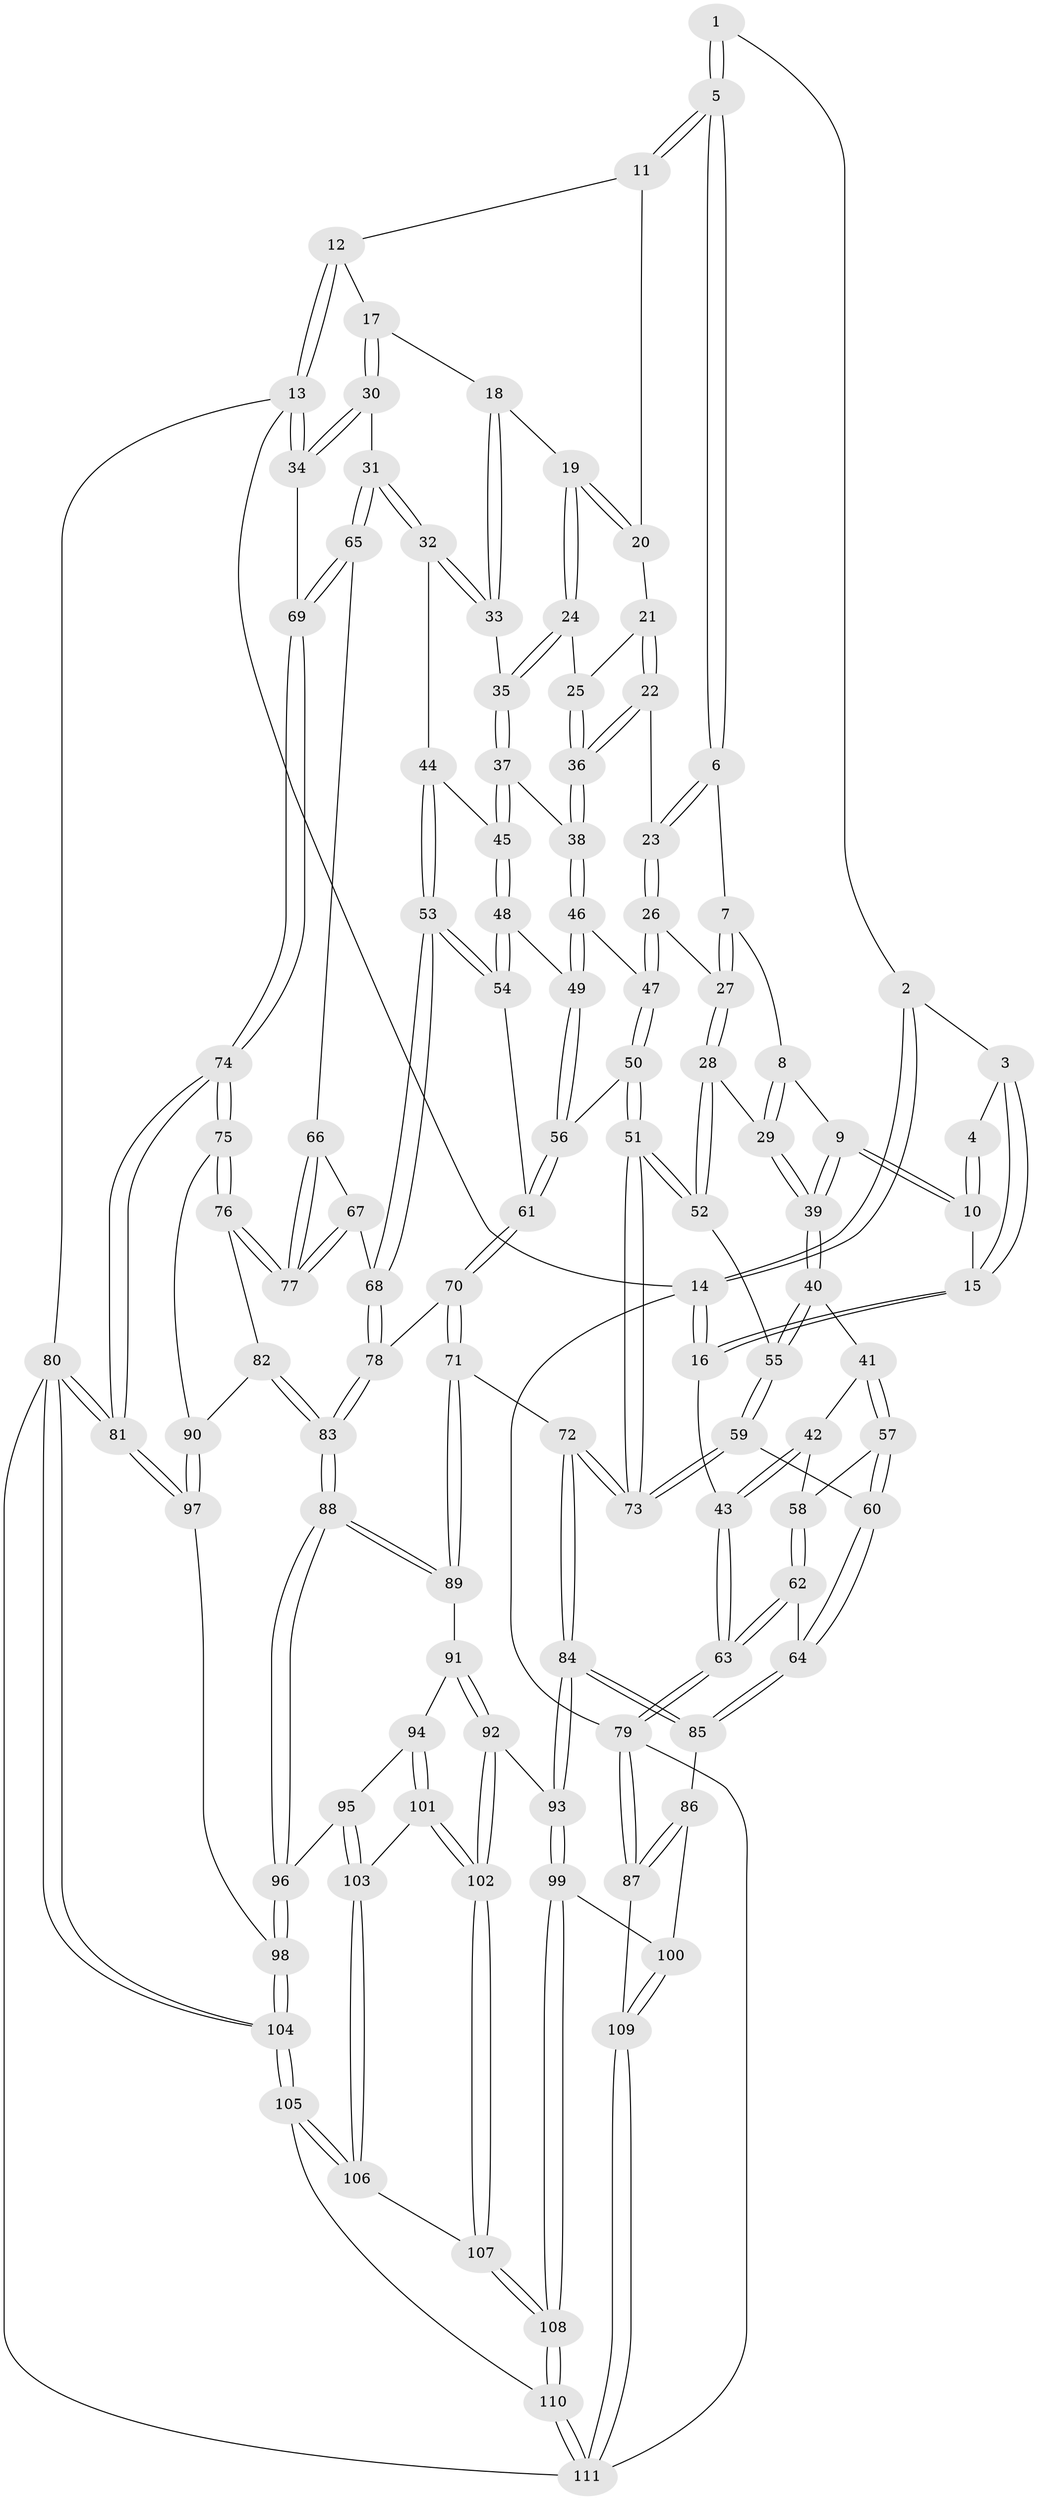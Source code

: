 // Generated by graph-tools (version 1.1) at 2025/38/03/09/25 02:38:26]
// undirected, 111 vertices, 274 edges
graph export_dot {
graph [start="1"]
  node [color=gray90,style=filled];
  1 [pos="+0.25188933216270143+0"];
  2 [pos="+0.03837177330391319+0"];
  3 [pos="+0.11070699814974357+0.07504989570653603"];
  4 [pos="+0.16924183043152577+0.02943772591825171"];
  5 [pos="+0.407538079214827+0"];
  6 [pos="+0.4020429713337418+0"];
  7 [pos="+0.3659595380775598+0"];
  8 [pos="+0.32709729649420777+0.01933395022647242"];
  9 [pos="+0.1533493330757132+0.1513359608358007"];
  10 [pos="+0.14830996866786073+0.14861381879045354"];
  11 [pos="+0.6017786189460844+0"];
  12 [pos="+0.6661771233862035+0"];
  13 [pos="+1+0"];
  14 [pos="+0+0"];
  15 [pos="+0.1105983975584538+0.14146788230966661"];
  16 [pos="+0+0.1824113413058388"];
  17 [pos="+0.7980458793449057+0.110807164207677"];
  18 [pos="+0.7872264868257374+0.11683383482154515"];
  19 [pos="+0.6815228108083194+0.13555352172090543"];
  20 [pos="+0.6034065660884984+0"];
  21 [pos="+0.6015789797097285+0.03567874399028795"];
  22 [pos="+0.5886493551621584+0.2011909958515851"];
  23 [pos="+0.48561597578921795+0.15658240643683066"];
  24 [pos="+0.6735664345141906+0.1485284522101898"];
  25 [pos="+0.6364764244097721+0.16934454649694808"];
  26 [pos="+0.42087607782899383+0.24454992275145626"];
  27 [pos="+0.36752851823625143+0.24639048206323247"];
  28 [pos="+0.2979030039583473+0.26021541368382806"];
  29 [pos="+0.2750914461858464+0.2507652608345379"];
  30 [pos="+0.8553216706682737+0.13242452855371747"];
  31 [pos="+0.8769511286077424+0.2815593165170601"];
  32 [pos="+0.857469604484346+0.2799213038976077"];
  33 [pos="+0.7412805616286+0.21711666986627098"];
  34 [pos="+1+0"];
  35 [pos="+0.7311458880072582+0.21797869927686458"];
  36 [pos="+0.5887729730239639+0.20127654437314088"];
  37 [pos="+0.7143186033099079+0.2370842248624468"];
  38 [pos="+0.5923072701308518+0.2146812091677165"];
  39 [pos="+0.2214823357687083+0.2571799275187742"];
  40 [pos="+0.2172072408321911+0.26212137177096007"];
  41 [pos="+0.20597148950960492+0.26966884172812056"];
  42 [pos="+0.01929828821307311+0.2739432492643156"];
  43 [pos="+0+0.19478410015176897"];
  44 [pos="+0.7290186551043094+0.31451062973921906"];
  45 [pos="+0.7030830892082459+0.29175058450708635"];
  46 [pos="+0.5963526470087805+0.2880685688025404"];
  47 [pos="+0.4541034439742555+0.3039556282445229"];
  48 [pos="+0.6004287259121386+0.2925257471125658"];
  49 [pos="+0.5976511167393395+0.2904839020526195"];
  50 [pos="+0.4528084395870827+0.3276290695259539"];
  51 [pos="+0.4019156882471497+0.41727707572364603"];
  52 [pos="+0.3338040663317634+0.3664436934586339"];
  53 [pos="+0.7023462560372995+0.4400393258796337"];
  54 [pos="+0.6535291609637359+0.4045327973035472"];
  55 [pos="+0.24885017825861264+0.4279367360812957"];
  56 [pos="+0.5345168844481722+0.38121587728657136"];
  57 [pos="+0.18860577526765168+0.2980353100221743"];
  58 [pos="+0.09897131289987787+0.3561671040867542"];
  59 [pos="+0.22477689669141343+0.4800239742976986"];
  60 [pos="+0.1449466373677332+0.5014300171403013"];
  61 [pos="+0.5367677805648261+0.42402433260210776"];
  62 [pos="+0.09642909899113117+0.517791492180735"];
  63 [pos="+0+0.5976773592791227"];
  64 [pos="+0.11903960960986393+0.516556535835204"];
  65 [pos="+0.8964308000262099+0.3004720707445097"];
  66 [pos="+0.8834237959961536+0.35034603069122733"];
  67 [pos="+0.7278947743383274+0.47219203761955897"];
  68 [pos="+0.7216794283461259+0.47395306769371537"];
  69 [pos="+1+0.24696344150262908"];
  70 [pos="+0.4590822878045+0.5521633504437822"];
  71 [pos="+0.447609220362118+0.5584763651592639"];
  72 [pos="+0.4385838175227774+0.5574555333489575"];
  73 [pos="+0.43514592182379985+0.5533772090493193"];
  74 [pos="+1+0.6020894336634499"];
  75 [pos="+1+0.5835519243834464"];
  76 [pos="+0.9851630160255127+0.5725323147862766"];
  77 [pos="+0.9653732690457432+0.5504123064946922"];
  78 [pos="+0.6995077330236621+0.5232041452957819"];
  79 [pos="+0+0.6948899357263577"];
  80 [pos="+1+1"];
  81 [pos="+1+1"];
  82 [pos="+0.8158302254060529+0.6387138613194335"];
  83 [pos="+0.7412023793830572+0.6572072260248915"];
  84 [pos="+0.3084565154476005+0.7080446129074779"];
  85 [pos="+0.26954860701650757+0.6941451335245461"];
  86 [pos="+0.17721673863051657+0.7211740001274268"];
  87 [pos="+0+0.7610328852863861"];
  88 [pos="+0.7331481431562415+0.6788903517468193"];
  89 [pos="+0.5109705546786878+0.6490767785592847"];
  90 [pos="+0.9016551398287319+0.7398973674215755"];
  91 [pos="+0.5185880616400834+0.6884860335054077"];
  92 [pos="+0.4403781023201272+0.8276304329289357"];
  93 [pos="+0.3238252583689664+0.7981837536778258"];
  94 [pos="+0.5893453564814893+0.7788224896569121"];
  95 [pos="+0.646843992439399+0.787818045469362"];
  96 [pos="+0.7315365709092077+0.7715316057516184"];
  97 [pos="+0.8786577152880148+0.7940076555977965"];
  98 [pos="+0.7671177620836028+0.8188317133964848"];
  99 [pos="+0.303936837596378+0.8308973838213679"];
  100 [pos="+0.18849361403275336+0.8647546106986257"];
  101 [pos="+0.5278042393202554+0.8302135896580773"];
  102 [pos="+0.47403908016426904+0.8554703304105369"];
  103 [pos="+0.599063551440342+0.8853047962795172"];
  104 [pos="+0.7719296960618987+1"];
  105 [pos="+0.701311531778643+1"];
  106 [pos="+0.5920251556457533+0.9938123527809763"];
  107 [pos="+0.48443282146694855+0.9019238079945152"];
  108 [pos="+0.3354775776782889+1"];
  109 [pos="+0.1333770161435593+0.8849028620122743"];
  110 [pos="+0.3051204636674261+1"];
  111 [pos="+0.16686388591332824+1"];
  1 -- 2;
  1 -- 5;
  1 -- 5;
  2 -- 3;
  2 -- 14;
  2 -- 14;
  3 -- 4;
  3 -- 15;
  3 -- 15;
  4 -- 10;
  4 -- 10;
  5 -- 6;
  5 -- 6;
  5 -- 11;
  5 -- 11;
  6 -- 7;
  6 -- 23;
  6 -- 23;
  7 -- 8;
  7 -- 27;
  7 -- 27;
  8 -- 9;
  8 -- 29;
  8 -- 29;
  9 -- 10;
  9 -- 10;
  9 -- 39;
  9 -- 39;
  10 -- 15;
  11 -- 12;
  11 -- 20;
  12 -- 13;
  12 -- 13;
  12 -- 17;
  13 -- 14;
  13 -- 34;
  13 -- 34;
  13 -- 80;
  14 -- 16;
  14 -- 16;
  14 -- 79;
  15 -- 16;
  15 -- 16;
  16 -- 43;
  17 -- 18;
  17 -- 30;
  17 -- 30;
  18 -- 19;
  18 -- 33;
  18 -- 33;
  19 -- 20;
  19 -- 20;
  19 -- 24;
  19 -- 24;
  20 -- 21;
  21 -- 22;
  21 -- 22;
  21 -- 25;
  22 -- 23;
  22 -- 36;
  22 -- 36;
  23 -- 26;
  23 -- 26;
  24 -- 25;
  24 -- 35;
  24 -- 35;
  25 -- 36;
  25 -- 36;
  26 -- 27;
  26 -- 47;
  26 -- 47;
  27 -- 28;
  27 -- 28;
  28 -- 29;
  28 -- 52;
  28 -- 52;
  29 -- 39;
  29 -- 39;
  30 -- 31;
  30 -- 34;
  30 -- 34;
  31 -- 32;
  31 -- 32;
  31 -- 65;
  31 -- 65;
  32 -- 33;
  32 -- 33;
  32 -- 44;
  33 -- 35;
  34 -- 69;
  35 -- 37;
  35 -- 37;
  36 -- 38;
  36 -- 38;
  37 -- 38;
  37 -- 45;
  37 -- 45;
  38 -- 46;
  38 -- 46;
  39 -- 40;
  39 -- 40;
  40 -- 41;
  40 -- 55;
  40 -- 55;
  41 -- 42;
  41 -- 57;
  41 -- 57;
  42 -- 43;
  42 -- 43;
  42 -- 58;
  43 -- 63;
  43 -- 63;
  44 -- 45;
  44 -- 53;
  44 -- 53;
  45 -- 48;
  45 -- 48;
  46 -- 47;
  46 -- 49;
  46 -- 49;
  47 -- 50;
  47 -- 50;
  48 -- 49;
  48 -- 54;
  48 -- 54;
  49 -- 56;
  49 -- 56;
  50 -- 51;
  50 -- 51;
  50 -- 56;
  51 -- 52;
  51 -- 52;
  51 -- 73;
  51 -- 73;
  52 -- 55;
  53 -- 54;
  53 -- 54;
  53 -- 68;
  53 -- 68;
  54 -- 61;
  55 -- 59;
  55 -- 59;
  56 -- 61;
  56 -- 61;
  57 -- 58;
  57 -- 60;
  57 -- 60;
  58 -- 62;
  58 -- 62;
  59 -- 60;
  59 -- 73;
  59 -- 73;
  60 -- 64;
  60 -- 64;
  61 -- 70;
  61 -- 70;
  62 -- 63;
  62 -- 63;
  62 -- 64;
  63 -- 79;
  63 -- 79;
  64 -- 85;
  64 -- 85;
  65 -- 66;
  65 -- 69;
  65 -- 69;
  66 -- 67;
  66 -- 77;
  66 -- 77;
  67 -- 68;
  67 -- 77;
  67 -- 77;
  68 -- 78;
  68 -- 78;
  69 -- 74;
  69 -- 74;
  70 -- 71;
  70 -- 71;
  70 -- 78;
  71 -- 72;
  71 -- 89;
  71 -- 89;
  72 -- 73;
  72 -- 73;
  72 -- 84;
  72 -- 84;
  74 -- 75;
  74 -- 75;
  74 -- 81;
  74 -- 81;
  75 -- 76;
  75 -- 76;
  75 -- 90;
  76 -- 77;
  76 -- 77;
  76 -- 82;
  78 -- 83;
  78 -- 83;
  79 -- 87;
  79 -- 87;
  79 -- 111;
  80 -- 81;
  80 -- 81;
  80 -- 104;
  80 -- 104;
  80 -- 111;
  81 -- 97;
  81 -- 97;
  82 -- 83;
  82 -- 83;
  82 -- 90;
  83 -- 88;
  83 -- 88;
  84 -- 85;
  84 -- 85;
  84 -- 93;
  84 -- 93;
  85 -- 86;
  86 -- 87;
  86 -- 87;
  86 -- 100;
  87 -- 109;
  88 -- 89;
  88 -- 89;
  88 -- 96;
  88 -- 96;
  89 -- 91;
  90 -- 97;
  90 -- 97;
  91 -- 92;
  91 -- 92;
  91 -- 94;
  92 -- 93;
  92 -- 102;
  92 -- 102;
  93 -- 99;
  93 -- 99;
  94 -- 95;
  94 -- 101;
  94 -- 101;
  95 -- 96;
  95 -- 103;
  95 -- 103;
  96 -- 98;
  96 -- 98;
  97 -- 98;
  98 -- 104;
  98 -- 104;
  99 -- 100;
  99 -- 108;
  99 -- 108;
  100 -- 109;
  100 -- 109;
  101 -- 102;
  101 -- 102;
  101 -- 103;
  102 -- 107;
  102 -- 107;
  103 -- 106;
  103 -- 106;
  104 -- 105;
  104 -- 105;
  105 -- 106;
  105 -- 106;
  105 -- 110;
  106 -- 107;
  107 -- 108;
  107 -- 108;
  108 -- 110;
  108 -- 110;
  109 -- 111;
  109 -- 111;
  110 -- 111;
  110 -- 111;
}
